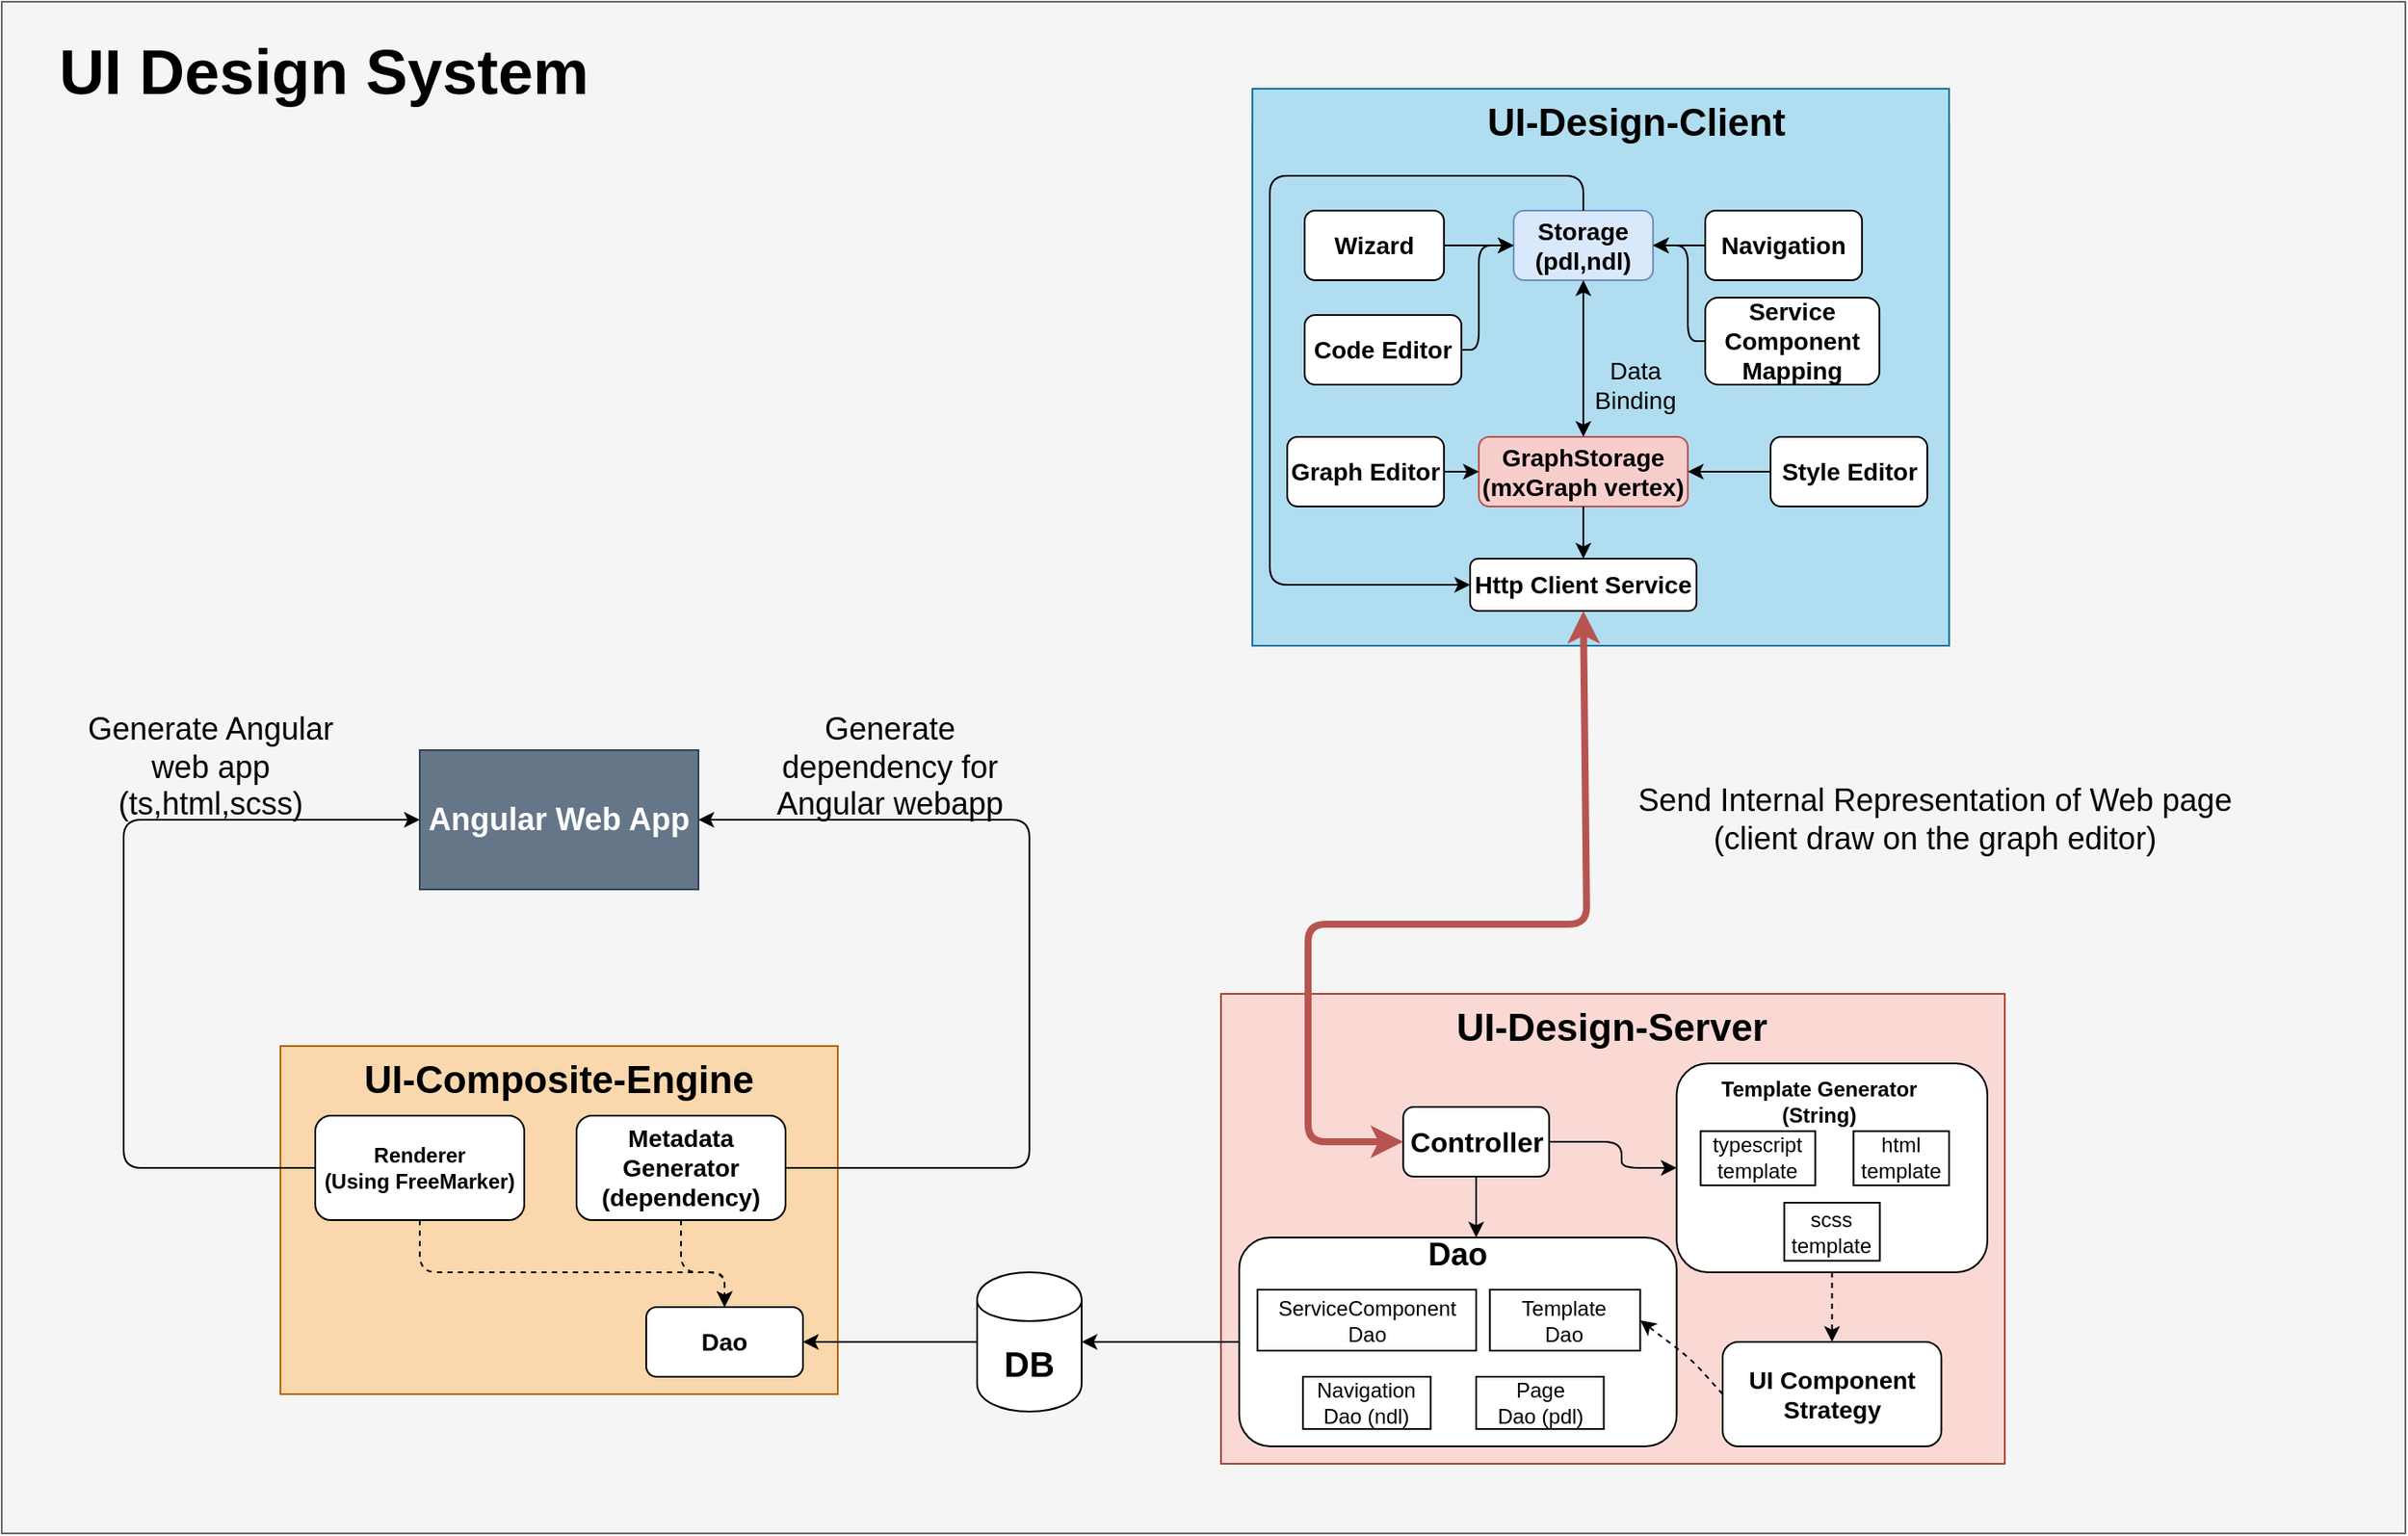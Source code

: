 <mxfile version="14.2.4" type="embed" pages="2">
    <diagram id="6hGFLwfOUW9BJ-s0fimq" name="System Architecture">
        <mxGraphModel dx="2121" dy="1688" grid="1" gridSize="10" guides="1" tooltips="1" connect="1" arrows="1" fold="1" page="1" pageScale="1" pageWidth="827" pageHeight="1169" math="0" shadow="0">
            <root>
                <mxCell id="0"/>
                <mxCell id="1" parent="0"/>
                <mxCell id="84" value="" style="rounded=0;whiteSpace=wrap;html=1;fillColor=#f5f5f5;strokeColor=#666666;fontColor=#333333;" parent="1" vertex="1">
                    <mxGeometry x="-620" y="-90" width="1380" height="880" as="geometry"/>
                </mxCell>
                <mxCell id="33" value="" style="group;fillColor=#b1ddf0;strokeColor=#10739e;" parent="1" vertex="1" connectable="0">
                    <mxGeometry x="98.04" y="-20" width="400" height="300" as="geometry"/>
                </mxCell>
                <mxCell id="32" value="" style="group;fillColor=#b1ddf0;strokeColor=#10739e;" parent="33" vertex="1" connectable="0">
                    <mxGeometry width="400" height="300" as="geometry"/>
                </mxCell>
                <mxCell id="6" value="" style="rounded=0;whiteSpace=wrap;html=1;fillColor=#b1ddf0;strokeColor=#10739e;" parent="32" vertex="1">
                    <mxGeometry y="-20" width="400" height="320" as="geometry"/>
                </mxCell>
                <mxCell id="7" value="&lt;font size=&quot;1&quot;&gt;&lt;b style=&quot;font-size: 22px&quot;&gt;UI-Design-Client&lt;/b&gt;&lt;/font&gt;" style="text;html=1;strokeColor=none;fillColor=none;align=center;verticalAlign=middle;whiteSpace=wrap;rounded=0;" parent="32" vertex="1">
                    <mxGeometry x="128.75" y="-10" width="182.5" height="20" as="geometry"/>
                </mxCell>
                <mxCell id="8" value="&lt;font style=&quot;font-size: 14px&quot;&gt;&lt;b&gt;Wizard&lt;/b&gt;&lt;/font&gt;" style="rounded=1;whiteSpace=wrap;html=1;" parent="32" vertex="1">
                    <mxGeometry x="30" y="50" width="80" height="40" as="geometry"/>
                </mxCell>
                <mxCell id="9" value="&lt;font style=&quot;font-size: 14px&quot;&gt;&lt;b&gt;Storage&lt;br&gt;(pdl,ndl)&lt;/b&gt;&lt;/font&gt;" style="rounded=1;whiteSpace=wrap;html=1;fillColor=#dae8fc;strokeColor=#6c8ebf;" parent="32" vertex="1">
                    <mxGeometry x="150" y="50" width="80" height="40" as="geometry"/>
                </mxCell>
                <mxCell id="10" value="&lt;span style=&quot;font-size: 14px&quot;&gt;&lt;b&gt;GraphStorage&lt;br&gt;(mxGraph vertex)&lt;br&gt;&lt;/b&gt;&lt;/span&gt;" style="rounded=1;whiteSpace=wrap;html=1;fillColor=#f8cecc;strokeColor=#b85450;" parent="32" vertex="1">
                    <mxGeometry x="130" y="180" width="120" height="40" as="geometry"/>
                </mxCell>
                <mxCell id="12" value="" style="endArrow=classic;startArrow=classic;html=1;exitX=0.5;exitY=0;exitDx=0;exitDy=0;entryX=0.5;entryY=1;entryDx=0;entryDy=0;" parent="32" source="10" target="9" edge="1">
                    <mxGeometry width="50" height="50" relative="1" as="geometry">
                        <mxPoint x="240" y="160" as="sourcePoint"/>
                        <mxPoint x="290" y="110" as="targetPoint"/>
                    </mxGeometry>
                </mxCell>
                <mxCell id="13" value="&lt;b style=&quot;font-size: 14px&quot;&gt;Style Editor&lt;/b&gt;" style="rounded=1;whiteSpace=wrap;html=1;" parent="32" vertex="1">
                    <mxGeometry x="297.5" y="180" width="90" height="40" as="geometry"/>
                </mxCell>
                <mxCell id="15" value="" style="endArrow=classic;html=1;exitX=1;exitY=0.5;exitDx=0;exitDy=0;entryX=0;entryY=0.5;entryDx=0;entryDy=0;" parent="32" source="8" target="9" edge="1">
                    <mxGeometry width="50" height="50" relative="1" as="geometry">
                        <mxPoint x="240" y="160" as="sourcePoint"/>
                        <mxPoint x="290" y="110" as="targetPoint"/>
                    </mxGeometry>
                </mxCell>
                <mxCell id="17" value="" style="endArrow=classic;html=1;exitX=0;exitY=0.5;exitDx=0;exitDy=0;entryX=1;entryY=0.5;entryDx=0;entryDy=0;" parent="32" source="13" target="10" edge="1">
                    <mxGeometry width="50" height="50" relative="1" as="geometry">
                        <mxPoint x="240" y="160" as="sourcePoint"/>
                        <mxPoint x="290" y="110" as="targetPoint"/>
                    </mxGeometry>
                </mxCell>
                <mxCell id="18" value="&lt;span style=&quot;font-size: 14px&quot;&gt;&lt;b&gt;Navigation&lt;/b&gt;&lt;/span&gt;" style="rounded=1;whiteSpace=wrap;html=1;" parent="32" vertex="1">
                    <mxGeometry x="260" y="50" width="90" height="40" as="geometry"/>
                </mxCell>
                <mxCell id="19" value="" style="endArrow=classic;html=1;exitX=0;exitY=0.5;exitDx=0;exitDy=0;entryX=1;entryY=0.5;entryDx=0;entryDy=0;" parent="32" source="18" target="9" edge="1">
                    <mxGeometry width="50" height="50" relative="1" as="geometry">
                        <mxPoint x="240" y="160" as="sourcePoint"/>
                        <mxPoint x="290" y="110" as="targetPoint"/>
                    </mxGeometry>
                </mxCell>
                <mxCell id="21" value="&lt;font style=&quot;font-size: 14px&quot;&gt;&lt;b&gt;Service Component Mapping&lt;/b&gt;&lt;/font&gt;" style="rounded=1;whiteSpace=wrap;html=1;" parent="32" vertex="1">
                    <mxGeometry x="260" y="100" width="100" height="50" as="geometry"/>
                </mxCell>
                <mxCell id="22" value="" style="endArrow=classic;html=1;exitX=0;exitY=0.5;exitDx=0;exitDy=0;entryX=1;entryY=0.5;entryDx=0;entryDy=0;" parent="32" source="21" target="9" edge="1">
                    <mxGeometry width="50" height="50" relative="1" as="geometry">
                        <mxPoint x="240" y="160" as="sourcePoint"/>
                        <mxPoint x="290" y="110" as="targetPoint"/>
                        <Array as="points">
                            <mxPoint x="250" y="125"/>
                            <mxPoint x="250" y="70"/>
                        </Array>
                    </mxGeometry>
                </mxCell>
                <mxCell id="23" value="&lt;b style=&quot;font-size: 14px&quot;&gt;Code Editor&lt;/b&gt;" style="rounded=1;whiteSpace=wrap;html=1;" parent="32" vertex="1">
                    <mxGeometry x="30" y="110" width="90" height="40" as="geometry"/>
                </mxCell>
                <mxCell id="24" value="&lt;b style=&quot;font-size: 14px&quot;&gt;Graph Editor&lt;/b&gt;" style="rounded=1;whiteSpace=wrap;html=1;" parent="32" vertex="1">
                    <mxGeometry x="20" y="180" width="90" height="40" as="geometry"/>
                </mxCell>
                <mxCell id="25" value="" style="endArrow=classic;html=1;exitX=1;exitY=0.5;exitDx=0;exitDy=0;entryX=0;entryY=0.5;entryDx=0;entryDy=0;" parent="32" source="23" target="9" edge="1">
                    <mxGeometry width="50" height="50" relative="1" as="geometry">
                        <mxPoint x="240" y="160" as="sourcePoint"/>
                        <mxPoint x="290" y="110" as="targetPoint"/>
                        <Array as="points">
                            <mxPoint x="130" y="130"/>
                            <mxPoint x="130" y="70"/>
                        </Array>
                    </mxGeometry>
                </mxCell>
                <mxCell id="26" value="" style="endArrow=classic;html=1;exitX=1;exitY=0.5;exitDx=0;exitDy=0;entryX=0;entryY=0.5;entryDx=0;entryDy=0;" parent="32" source="24" target="10" edge="1">
                    <mxGeometry width="50" height="50" relative="1" as="geometry">
                        <mxPoint x="240" y="160" as="sourcePoint"/>
                        <mxPoint x="290" y="110" as="targetPoint"/>
                    </mxGeometry>
                </mxCell>
                <mxCell id="27" value="&lt;font style=&quot;font-size: 14px&quot;&gt;&lt;b&gt;Http Client Service&lt;/b&gt;&lt;/font&gt;" style="rounded=1;whiteSpace=wrap;html=1;" parent="32" vertex="1">
                    <mxGeometry x="125" y="250" width="130" height="30" as="geometry"/>
                </mxCell>
                <mxCell id="28" value="" style="endArrow=classic;html=1;exitX=0.5;exitY=0;exitDx=0;exitDy=0;entryX=0;entryY=0.5;entryDx=0;entryDy=0;" parent="32" source="9" target="27" edge="1">
                    <mxGeometry width="50" height="50" relative="1" as="geometry">
                        <mxPoint x="240" y="160" as="sourcePoint"/>
                        <mxPoint x="290" y="110" as="targetPoint"/>
                        <Array as="points">
                            <mxPoint x="190" y="30"/>
                            <mxPoint x="10" y="30"/>
                            <mxPoint x="10" y="265"/>
                        </Array>
                    </mxGeometry>
                </mxCell>
                <mxCell id="29" value="" style="endArrow=classic;html=1;exitX=0.5;exitY=1;exitDx=0;exitDy=0;entryX=0.5;entryY=0;entryDx=0;entryDy=0;" parent="32" source="10" target="27" edge="1">
                    <mxGeometry width="50" height="50" relative="1" as="geometry">
                        <mxPoint x="240" y="160" as="sourcePoint"/>
                        <mxPoint x="290" y="110" as="targetPoint"/>
                    </mxGeometry>
                </mxCell>
                <mxCell id="30" value="&lt;font style=&quot;font-size: 14px&quot;&gt;Data Binding&lt;/font&gt;" style="text;html=1;strokeColor=none;fillColor=none;align=center;verticalAlign=middle;whiteSpace=wrap;rounded=0;" parent="32" vertex="1">
                    <mxGeometry x="200" y="140" width="40" height="20" as="geometry"/>
                </mxCell>
                <mxCell id="61" value="" style="group;fillColor=#fad9d5;strokeColor=#ae4132;" parent="1" vertex="1" connectable="0">
                    <mxGeometry x="80" y="480" width="450" height="270" as="geometry"/>
                </mxCell>
                <mxCell id="34" value="" style="rounded=0;whiteSpace=wrap;html=1;fillColor=#fad9d5;strokeColor=#ae4132;" parent="61" vertex="1">
                    <mxGeometry width="450.0" height="270" as="geometry"/>
                </mxCell>
                <mxCell id="35" value="&lt;font size=&quot;1&quot;&gt;&lt;b style=&quot;font-size: 22px&quot;&gt;UI-Design-Server&lt;/b&gt;&lt;/font&gt;" style="text;html=1;strokeColor=none;fillColor=none;align=center;verticalAlign=middle;whiteSpace=wrap;rounded=0;" parent="61" vertex="1">
                    <mxGeometry x="124.273" y="10" width="201.453" height="20" as="geometry"/>
                </mxCell>
                <mxCell id="37" value="&lt;b&gt;&lt;font style=&quot;font-size: 16px&quot;&gt;Controller&lt;/font&gt;&lt;/b&gt;" style="rounded=1;whiteSpace=wrap;html=1;" parent="61" vertex="1">
                    <mxGeometry x="104.651" y="65" width="83.721" height="40" as="geometry"/>
                </mxCell>
                <mxCell id="40" value="&lt;font style=&quot;font-size: 14px&quot;&gt;&lt;b&gt;UI Component Strategy&lt;/b&gt;&lt;/font&gt;" style="rounded=1;whiteSpace=wrap;html=1;" parent="61" vertex="1">
                    <mxGeometry x="288.026" y="200" width="125.581" height="60" as="geometry"/>
                </mxCell>
                <mxCell id="49" value="" style="group" parent="61" vertex="1" connectable="0">
                    <mxGeometry x="261.63" y="40" width="178.37" height="120" as="geometry"/>
                </mxCell>
                <mxCell id="41" value="" style="rounded=1;whiteSpace=wrap;html=1;" parent="49" vertex="1">
                    <mxGeometry width="178.37" height="120" as="geometry"/>
                </mxCell>
                <mxCell id="42" value="&lt;b&gt;Template Generator&lt;br&gt;(String)&lt;br&gt;&lt;/b&gt;" style="text;html=1;strokeColor=none;fillColor=none;align=center;verticalAlign=middle;whiteSpace=wrap;rounded=0;" parent="49" vertex="1">
                    <mxGeometry x="20" y="11.11" width="122.7" height="22.22" as="geometry"/>
                </mxCell>
                <mxCell id="43" value="scss&lt;br&gt;template" style="rounded=0;whiteSpace=wrap;html=1;" parent="49" vertex="1">
                    <mxGeometry x="61.75" y="80" width="54.88" height="33.33" as="geometry"/>
                </mxCell>
                <mxCell id="44" value="typescript&lt;br&gt;template" style="rounded=0;whiteSpace=wrap;html=1;" parent="49" vertex="1">
                    <mxGeometry x="13.72" y="38.89" width="65.86" height="31.11" as="geometry"/>
                </mxCell>
                <mxCell id="47" value="html&lt;br&gt;template" style="rounded=0;whiteSpace=wrap;html=1;" parent="49" vertex="1">
                    <mxGeometry x="101.53" y="38.89" width="54.88" height="31.11" as="geometry"/>
                </mxCell>
                <mxCell id="50" value="" style="endArrow=classic;html=1;dashed=1;exitX=0.5;exitY=1;exitDx=0;exitDy=0;entryX=0.5;entryY=0;entryDx=0;entryDy=0;" parent="61" source="41" target="40" edge="1">
                    <mxGeometry width="50" height="50" relative="1" as="geometry">
                        <mxPoint x="356.86" y="130" as="sourcePoint"/>
                        <mxPoint x="356.86" y="200" as="targetPoint"/>
                    </mxGeometry>
                </mxCell>
                <mxCell id="58" value="" style="group" parent="61" vertex="1" connectable="0">
                    <mxGeometry x="10.465" y="140" width="251.163" height="120" as="geometry"/>
                </mxCell>
                <mxCell id="36" value="" style="rounded=1;whiteSpace=wrap;html=1;" parent="58" vertex="1">
                    <mxGeometry width="251.163" height="120" as="geometry"/>
                </mxCell>
                <mxCell id="38" value="&lt;font size=&quot;1&quot;&gt;&lt;b style=&quot;font-size: 18px&quot;&gt;Dao&lt;/b&gt;&lt;/font&gt;" style="text;html=1;strokeColor=none;fillColor=none;align=center;verticalAlign=middle;whiteSpace=wrap;rounded=0;" parent="58" vertex="1">
                    <mxGeometry x="104.651" width="41.86" height="20" as="geometry"/>
                </mxCell>
                <mxCell id="53" value="ServiceComponent&lt;br&gt;Dao" style="rounded=0;whiteSpace=wrap;html=1;" parent="58" vertex="1">
                    <mxGeometry x="10.465" y="30" width="125.581" height="35" as="geometry"/>
                </mxCell>
                <mxCell id="55" value="Template&lt;br&gt;Dao" style="rounded=0;whiteSpace=wrap;html=1;" parent="58" vertex="1">
                    <mxGeometry x="143.895" y="30" width="86.337" height="35" as="geometry"/>
                </mxCell>
                <mxCell id="56" value="Page&lt;br&gt;Dao (pdl)" style="rounded=0;whiteSpace=wrap;html=1;" parent="58" vertex="1">
                    <mxGeometry x="136.047" y="80" width="73.256" height="30" as="geometry"/>
                </mxCell>
                <mxCell id="57" value="Navigation&lt;br&gt;Dao (ndl)" style="rounded=0;whiteSpace=wrap;html=1;" parent="58" vertex="1">
                    <mxGeometry x="36.628" y="80" width="73.256" height="30" as="geometry"/>
                </mxCell>
                <mxCell id="59" value="" style="endArrow=classic;html=1;exitX=0.5;exitY=1;exitDx=0;exitDy=0;entryX=0.75;entryY=0;entryDx=0;entryDy=0;" parent="61" source="37" target="38" edge="1">
                    <mxGeometry width="50" height="50" relative="1" as="geometry">
                        <mxPoint x="240.698" y="60" as="sourcePoint"/>
                        <mxPoint x="293.023" y="10" as="targetPoint"/>
                    </mxGeometry>
                </mxCell>
                <mxCell id="60" value="" style="endArrow=classic;html=1;exitX=1;exitY=0.5;exitDx=0;exitDy=0;entryX=0;entryY=0.5;entryDx=0;entryDy=0;" parent="61" source="37" target="41" edge="1">
                    <mxGeometry width="50" height="50" relative="1" as="geometry">
                        <mxPoint x="240.698" y="60" as="sourcePoint"/>
                        <mxPoint x="293.023" y="10" as="targetPoint"/>
                        <Array as="points">
                            <mxPoint x="230" y="85"/>
                            <mxPoint x="230" y="100"/>
                        </Array>
                    </mxGeometry>
                </mxCell>
                <mxCell id="82" value="" style="endArrow=classic;html=1;exitX=0;exitY=0.5;exitDx=0;exitDy=0;entryX=1;entryY=0.5;entryDx=0;entryDy=0;dashed=1;" parent="61" source="40" target="55" edge="1">
                    <mxGeometry width="50" height="50" relative="1" as="geometry">
                        <mxPoint x="80" y="-10" as="sourcePoint"/>
                        <mxPoint x="130" y="-60" as="targetPoint"/>
                        <Array as="points">
                            <mxPoint x="270" y="210"/>
                        </Array>
                    </mxGeometry>
                </mxCell>
                <mxCell id="62" value="" style="endArrow=classic;html=1;exitX=0.5;exitY=1;exitDx=0;exitDy=0;entryX=0;entryY=0.5;entryDx=0;entryDy=0;startArrow=classic;startFill=1;fillColor=#f8cecc;strokeColor=#b85450;strokeWidth=4;" parent="1" source="27" target="37" edge="1">
                    <mxGeometry width="50" height="50" relative="1" as="geometry">
                        <mxPoint x="260" y="490" as="sourcePoint"/>
                        <mxPoint x="310" y="440" as="targetPoint"/>
                        <Array as="points">
                            <mxPoint x="290" y="440"/>
                            <mxPoint x="130" y="440"/>
                            <mxPoint x="130" y="565"/>
                        </Array>
                    </mxGeometry>
                </mxCell>
                <mxCell id="63" value="&lt;font style=&quot;font-size: 20px&quot;&gt;&lt;b&gt;DB&lt;/b&gt;&lt;/font&gt;" style="shape=cylinder;whiteSpace=wrap;html=1;boundedLbl=1;backgroundOutline=1;" parent="1" vertex="1">
                    <mxGeometry x="-60" y="640" width="60" height="80" as="geometry"/>
                </mxCell>
                <mxCell id="64" value="" style="endArrow=classic;html=1;exitX=0;exitY=0.5;exitDx=0;exitDy=0;entryX=1;entryY=0.5;entryDx=0;entryDy=0;" parent="1" source="36" target="63" edge="1">
                    <mxGeometry width="50" height="50" relative="1" as="geometry">
                        <mxPoint x="320" y="530" as="sourcePoint"/>
                        <mxPoint x="370" y="480" as="targetPoint"/>
                    </mxGeometry>
                </mxCell>
                <mxCell id="72" value="&lt;font style=&quot;font-size: 18px&quot;&gt;&lt;b&gt;Angular Web App&lt;/b&gt;&lt;/font&gt;" style="rounded=0;whiteSpace=wrap;html=1;fillColor=#647687;strokeColor=#314354;fontColor=#ffffff;" parent="1" vertex="1">
                    <mxGeometry x="-380" y="340" width="160" height="80" as="geometry"/>
                </mxCell>
                <mxCell id="77" value="" style="group;fillColor=#f8cecc;strokeColor=#b85450;" parent="1" vertex="1" connectable="0">
                    <mxGeometry x="-460" y="510" width="320" height="200" as="geometry"/>
                </mxCell>
                <mxCell id="65" value="" style="rounded=0;whiteSpace=wrap;html=1;fillColor=#fad7ac;strokeColor=#b46504;" parent="77" vertex="1">
                    <mxGeometry width="320" height="200" as="geometry"/>
                </mxCell>
                <mxCell id="66" value="&lt;font style=&quot;font-size: 22px&quot;&gt;&lt;b&gt;UI-Composite-Engine&lt;/b&gt;&lt;/font&gt;" style="text;html=1;strokeColor=none;fillColor=none;align=center;verticalAlign=middle;whiteSpace=wrap;rounded=0;" parent="77" vertex="1">
                    <mxGeometry x="45" y="10" width="230" height="20" as="geometry"/>
                </mxCell>
                <mxCell id="67" value="&lt;font style=&quot;font-size: 14px&quot;&gt;&lt;b&gt;Metadata&lt;br&gt;Generator (dependency)&lt;/b&gt;&lt;/font&gt;" style="rounded=1;whiteSpace=wrap;html=1;" parent="77" vertex="1">
                    <mxGeometry x="170" y="40" width="120" height="60" as="geometry"/>
                </mxCell>
                <mxCell id="68" value="&lt;font style=&quot;font-size: 14px&quot;&gt;&lt;b&gt;Dao&lt;/b&gt;&lt;/font&gt;" style="rounded=1;whiteSpace=wrap;html=1;" parent="77" vertex="1">
                    <mxGeometry x="210" y="150" width="90" height="40" as="geometry"/>
                </mxCell>
                <mxCell id="71" value="&lt;font&gt;&lt;b&gt;&lt;font style=&quot;font-size: 12px&quot;&gt;Renderer&lt;br&gt;(Using FreeMarker)&lt;/font&gt;&lt;br&gt;&lt;/b&gt;&lt;/font&gt;" style="rounded=1;whiteSpace=wrap;html=1;" parent="77" vertex="1">
                    <mxGeometry x="20" y="40" width="120" height="60" as="geometry"/>
                </mxCell>
                <mxCell id="75" value="" style="endArrow=classic;html=1;exitX=0.5;exitY=1;exitDx=0;exitDy=0;entryX=0.5;entryY=0;entryDx=0;entryDy=0;dashed=1;" parent="77" source="71" target="68" edge="1">
                    <mxGeometry width="50" height="50" relative="1" as="geometry">
                        <mxPoint x="250" y="40" as="sourcePoint"/>
                        <mxPoint x="300" y="-10" as="targetPoint"/>
                        <Array as="points">
                            <mxPoint x="80" y="130"/>
                            <mxPoint x="255" y="130"/>
                        </Array>
                    </mxGeometry>
                </mxCell>
                <mxCell id="76" value="" style="endArrow=classic;html=1;exitX=0.5;exitY=1;exitDx=0;exitDy=0;entryX=0.5;entryY=0;entryDx=0;entryDy=0;dashed=1;" parent="77" source="67" target="68" edge="1">
                    <mxGeometry width="50" height="50" relative="1" as="geometry">
                        <mxPoint x="250" y="40" as="sourcePoint"/>
                        <mxPoint x="300" y="-10" as="targetPoint"/>
                        <Array as="points">
                            <mxPoint x="230" y="130"/>
                            <mxPoint x="255" y="130"/>
                        </Array>
                    </mxGeometry>
                </mxCell>
                <mxCell id="70" value="" style="endArrow=classic;html=1;exitX=0;exitY=0.5;exitDx=0;exitDy=0;entryX=1;entryY=0.5;entryDx=0;entryDy=0;" parent="1" source="63" target="68" edge="1">
                    <mxGeometry width="50" height="50" relative="1" as="geometry">
                        <mxPoint x="-190" y="490" as="sourcePoint"/>
                        <mxPoint x="-140" y="440" as="targetPoint"/>
                        <Array as="points"/>
                    </mxGeometry>
                </mxCell>
                <mxCell id="73" value="" style="endArrow=classic;html=1;exitX=0;exitY=0.5;exitDx=0;exitDy=0;entryX=0;entryY=0.5;entryDx=0;entryDy=0;" parent="1" source="71" target="72" edge="1">
                    <mxGeometry width="50" height="50" relative="1" as="geometry">
                        <mxPoint x="-120" y="450" as="sourcePoint"/>
                        <mxPoint x="-70" y="400" as="targetPoint"/>
                        <Array as="points">
                            <mxPoint x="-550" y="580"/>
                            <mxPoint x="-550" y="510"/>
                            <mxPoint x="-550" y="380"/>
                        </Array>
                    </mxGeometry>
                </mxCell>
                <mxCell id="74" value="" style="endArrow=classic;html=1;exitX=1;exitY=0.5;exitDx=0;exitDy=0;entryX=1;entryY=0.5;entryDx=0;entryDy=0;" parent="1" source="67" target="72" edge="1">
                    <mxGeometry width="50" height="50" relative="1" as="geometry">
                        <mxPoint x="-130" y="450" as="sourcePoint"/>
                        <mxPoint x="-80" y="400" as="targetPoint"/>
                        <Array as="points">
                            <mxPoint x="-30" y="580"/>
                            <mxPoint x="-30" y="380"/>
                        </Array>
                    </mxGeometry>
                </mxCell>
                <mxCell id="78" value="&lt;font style=&quot;font-size: 18px&quot;&gt;Generate dependency for Angular webapp&lt;/font&gt;" style="text;html=1;strokeColor=none;fillColor=none;align=center;verticalAlign=middle;whiteSpace=wrap;rounded=0;" parent="1" vertex="1">
                    <mxGeometry x="-190" y="340" width="160" height="20" as="geometry"/>
                </mxCell>
                <mxCell id="80" style="edgeStyle=orthogonalEdgeStyle;rounded=0;orthogonalLoop=1;jettySize=auto;html=1;exitX=0.5;exitY=1;exitDx=0;exitDy=0;" parent="1" source="78" target="78" edge="1">
                    <mxGeometry relative="1" as="geometry"/>
                </mxCell>
                <mxCell id="81" value="&lt;font style=&quot;font-size: 18px&quot;&gt;Generate Angular web app&lt;br&gt;(ts,html,scss)&lt;/font&gt;" style="text;html=1;strokeColor=none;fillColor=none;align=center;verticalAlign=middle;whiteSpace=wrap;rounded=0;" parent="1" vertex="1">
                    <mxGeometry x="-580" y="340" width="160" height="20" as="geometry"/>
                </mxCell>
                <mxCell id="83" value="&lt;font style=&quot;font-size: 18px&quot;&gt;Send Internal Representation of Web page &lt;br&gt;(client draw on the graph editor)&lt;/font&gt;" style="text;html=1;strokeColor=none;fillColor=none;align=center;verticalAlign=middle;whiteSpace=wrap;rounded=0;" parent="1" vertex="1">
                    <mxGeometry x="280" y="370" width="420" height="20" as="geometry"/>
                </mxCell>
                <mxCell id="85" value="&lt;b&gt;&lt;font style=&quot;font-size: 36px&quot;&gt;UI Design System&lt;/font&gt;&lt;/b&gt;" style="text;html=1;strokeColor=none;fillColor=none;align=center;verticalAlign=middle;whiteSpace=wrap;rounded=0;" parent="1" vertex="1">
                    <mxGeometry x="-590" y="-60" width="310" height="20" as="geometry"/>
                </mxCell>
            </root>
        </mxGraphModel>
    </diagram>
    <diagram id="ur_pfEb5-ufn4do76HmH" name="PageUICDL Class Diagram">
        <mxGraphModel dx="2436" dy="827" grid="1" gridSize="10" guides="1" tooltips="1" connect="1" arrows="1" fold="1" page="1" pageScale="1" pageWidth="850" pageHeight="1100" math="0" shadow="0">
            <root>
                <mxCell id="A4yf_fh0j4ve3ehSTuui-0"/>
                <mxCell id="A4yf_fh0j4ve3ehSTuui-1" parent="A4yf_fh0j4ve3ehSTuui-0"/>
                <mxCell id="14pyiHDCrdK1a7-ECYkf-69" value="" style="rounded=0;whiteSpace=wrap;html=1;fontColor=none;align=left;" parent="A4yf_fh0j4ve3ehSTuui-1" vertex="1">
                    <mxGeometry x="-220" y="220" width="1300" height="800" as="geometry"/>
                </mxCell>
                <mxCell id="A4yf_fh0j4ve3ehSTuui-2" value="PageUICDL" style="swimlane;fontStyle=1;childLayout=stackLayout;horizontal=1;startSize=26;fillColor=none;horizontalStack=0;resizeParent=1;resizeParentMax=0;resizeLast=0;collapsible=1;marginBottom=0;" parent="A4yf_fh0j4ve3ehSTuui-1" vertex="1">
                    <mxGeometry x="410" y="230" width="170" height="260" as="geometry"/>
                </mxCell>
                <mxCell id="A4yf_fh0j4ve3ehSTuui-3" value="- id: string" style="text;strokeColor=none;fillColor=none;align=left;verticalAlign=top;spacingLeft=4;spacingRight=4;overflow=hidden;rotatable=0;points=[[0,0.5],[1,0.5]];portConstraint=eastwest;" parent="A4yf_fh0j4ve3ehSTuui-2" vertex="1">
                    <mxGeometry y="26" width="170" height="26" as="geometry"/>
                </mxCell>
                <mxCell id="A4yf_fh0j4ve3ehSTuui-4" value="- selector: string" style="text;strokeColor=none;fillColor=none;align=left;verticalAlign=top;spacingLeft=4;spacingRight=4;overflow=hidden;rotatable=0;points=[[0,0.5],[1,0.5]];portConstraint=eastwest;" parent="A4yf_fh0j4ve3ehSTuui-2" vertex="1">
                    <mxGeometry y="52" width="170" height="26" as="geometry"/>
                </mxCell>
                <mxCell id="A4yf_fh0j4ve3ehSTuui-5" value="- name: string" style="text;strokeColor=none;fillColor=none;align=left;verticalAlign=top;spacingLeft=4;spacingRight=4;overflow=hidden;rotatable=0;points=[[0,0.5],[1,0.5]];portConstraint=eastwest;" parent="A4yf_fh0j4ve3ehSTuui-2" vertex="1">
                    <mxGeometry y="78" width="170" height="26" as="geometry"/>
                </mxCell>
                <mxCell id="14pyiHDCrdK1a7-ECYkf-0" value="- isMain: boolean" style="text;strokeColor=none;fillColor=none;align=left;verticalAlign=top;spacingLeft=4;spacingRight=4;overflow=hidden;rotatable=0;points=[[0,0.5],[1,0.5]];portConstraint=eastwest;" parent="A4yf_fh0j4ve3ehSTuui-2" vertex="1">
                    <mxGeometry y="104" width="170" height="26" as="geometry"/>
                </mxCell>
                <mxCell id="14pyiHDCrdK1a7-ECYkf-1" value="- body: LayoutComponent" style="text;strokeColor=none;fillColor=none;align=left;verticalAlign=top;spacingLeft=4;spacingRight=4;overflow=hidden;rotatable=0;points=[[0,0.5],[1,0.5]];portConstraint=eastwest;" parent="A4yf_fh0j4ve3ehSTuui-2" vertex="1">
                    <mxGeometry y="130" width="170" height="26" as="geometry"/>
                </mxCell>
                <mxCell id="14pyiHDCrdK1a7-ECYkf-2" value="- header: LayoutComponent" style="text;strokeColor=none;fillColor=none;align=left;verticalAlign=top;spacingLeft=4;spacingRight=4;overflow=hidden;rotatable=0;points=[[0,0.5],[1,0.5]];portConstraint=eastwest;" parent="A4yf_fh0j4ve3ehSTuui-2" vertex="1">
                    <mxGeometry y="156" width="170" height="26" as="geometry"/>
                </mxCell>
                <mxCell id="14pyiHDCrdK1a7-ECYkf-3" value="- sidebar: LayoutComponent" style="text;strokeColor=none;fillColor=none;align=left;verticalAlign=top;spacingLeft=4;spacingRight=4;overflow=hidden;rotatable=0;points=[[0,0.5],[1,0.5]];portConstraint=eastwest;" parent="A4yf_fh0j4ve3ehSTuui-2" vertex="1">
                    <mxGeometry y="182" width="170" height="26" as="geometry"/>
                </mxCell>
                <mxCell id="14pyiHDCrdK1a7-ECYkf-4" value="- footer: LayoutComponent" style="text;strokeColor=none;fillColor=none;align=left;verticalAlign=top;spacingLeft=4;spacingRight=4;overflow=hidden;rotatable=0;points=[[0,0.5],[1,0.5]];portConstraint=eastwest;" parent="A4yf_fh0j4ve3ehSTuui-2" vertex="1">
                    <mxGeometry y="208" width="170" height="26" as="geometry"/>
                </mxCell>
                <mxCell id="14pyiHDCrdK1a7-ECYkf-5" value="- asidebar: LayoutComponent" style="text;strokeColor=none;fillColor=none;align=left;verticalAlign=top;spacingLeft=4;spacingRight=4;overflow=hidden;rotatable=0;points=[[0,0.5],[1,0.5]];portConstraint=eastwest;" parent="A4yf_fh0j4ve3ehSTuui-2" vertex="1">
                    <mxGeometry y="234" width="170" height="26" as="geometry"/>
                </mxCell>
                <mxCell id="14pyiHDCrdK1a7-ECYkf-7" value="UIComponent" style="swimlane;fontStyle=1;childLayout=stackLayout;horizontal=1;startSize=26;fillColor=none;horizontalStack=0;resizeParent=1;resizeParentMax=0;resizeLast=0;collapsible=1;marginBottom=0;" parent="A4yf_fh0j4ve3ehSTuui-1" vertex="1">
                    <mxGeometry x="170" y="350" width="140" height="234" as="geometry"/>
                </mxCell>
                <mxCell id="14pyiHDCrdK1a7-ECYkf-8" value="- id: string" style="text;strokeColor=none;fillColor=none;align=left;verticalAlign=top;spacingLeft=4;spacingRight=4;overflow=hidden;rotatable=0;points=[[0,0.5],[1,0.5]];portConstraint=eastwest;" parent="14pyiHDCrdK1a7-ECYkf-7" vertex="1">
                    <mxGeometry y="26" width="140" height="26" as="geometry"/>
                </mxCell>
                <mxCell id="14pyiHDCrdK1a7-ECYkf-9" value="- selector: string" style="text;strokeColor=none;fillColor=none;align=left;verticalAlign=top;spacingLeft=4;spacingRight=4;overflow=hidden;rotatable=0;points=[[0,0.5],[1,0.5]];portConstraint=eastwest;" parent="14pyiHDCrdK1a7-ECYkf-7" vertex="1">
                    <mxGeometry y="52" width="140" height="26" as="geometry"/>
                </mxCell>
                <mxCell id="14pyiHDCrdK1a7-ECYkf-10" value="- category: string" style="text;strokeColor=#6c8ebf;fillColor=#dae8fc;align=left;verticalAlign=top;spacingLeft=4;spacingRight=4;overflow=hidden;rotatable=0;points=[[0,0.5],[1,0.5]];portConstraint=eastwest;" parent="14pyiHDCrdK1a7-ECYkf-7" vertex="1">
                    <mxGeometry y="78" width="140" height="26" as="geometry"/>
                </mxCell>
                <mxCell id="14pyiHDCrdK1a7-ECYkf-22" value="- type: string" style="text;strokeColor=#6c8ebf;fillColor=#dae8fc;align=left;verticalAlign=top;spacingLeft=4;spacingRight=4;overflow=hidden;rotatable=0;points=[[0,0.5],[1,0.5]];portConstraint=eastwest;" parent="14pyiHDCrdK1a7-ECYkf-7" vertex="1">
                    <mxGeometry y="104" width="140" height="26" as="geometry"/>
                </mxCell>
                <mxCell id="14pyiHDCrdK1a7-ECYkf-23" value="- name: string" style="text;strokeColor=none;fillColor=none;align=left;verticalAlign=top;spacingLeft=4;spacingRight=4;overflow=hidden;rotatable=0;points=[[0,0.5],[1,0.5]];portConstraint=eastwest;" parent="14pyiHDCrdK1a7-ECYkf-7" vertex="1">
                    <mxGeometry y="130" width="140" height="26" as="geometry"/>
                </mxCell>
                <mxCell id="14pyiHDCrdK1a7-ECYkf-20" value="- style: object" style="text;strokeColor=none;fillColor=none;align=left;verticalAlign=top;spacingLeft=4;spacingRight=4;overflow=hidden;rotatable=0;points=[[0,0.5],[1,0.5]];portConstraint=eastwest;" parent="14pyiHDCrdK1a7-ECYkf-7" vertex="1">
                    <mxGeometry y="156" width="140" height="26" as="geometry"/>
                </mxCell>
                <mxCell id="14pyiHDCrdK1a7-ECYkf-21" value="- geometry: object" style="text;strokeColor=none;fillColor=none;align=left;verticalAlign=top;spacingLeft=4;spacingRight=4;overflow=hidden;rotatable=0;points=[[0,0.5],[1,0.5]];portConstraint=eastwest;" parent="14pyiHDCrdK1a7-ECYkf-7" vertex="1">
                    <mxGeometry y="182" width="140" height="26" as="geometry"/>
                </mxCell>
                <mxCell id="14pyiHDCrdK1a7-ECYkf-24" value="- properties: object" style="text;strokeColor=none;fillColor=none;align=left;verticalAlign=top;spacingLeft=4;spacingRight=4;overflow=hidden;rotatable=0;points=[[0,0.5],[1,0.5]];portConstraint=eastwest;" parent="14pyiHDCrdK1a7-ECYkf-7" vertex="1">
                    <mxGeometry y="208" width="140" height="26" as="geometry"/>
                </mxCell>
                <mxCell id="14pyiHDCrdK1a7-ECYkf-11" value="CompositeComponent" style="swimlane;fontStyle=1;childLayout=stackLayout;horizontal=1;startSize=26;fillColor=none;horizontalStack=0;resizeParent=1;resizeParentMax=0;resizeLast=0;collapsible=1;marginBottom=0;" parent="A4yf_fh0j4ve3ehSTuui-1" vertex="1">
                    <mxGeometry x="340" y="640" width="270" height="78" as="geometry"/>
                </mxCell>
                <mxCell id="14pyiHDCrdK1a7-ECYkf-12" value="+ serviceComponent: ServiceComponentModel" style="text;strokeColor=none;fillColor=none;align=left;verticalAlign=top;spacingLeft=4;spacingRight=4;overflow=hidden;rotatable=0;points=[[0,0.5],[1,0.5]];portConstraint=eastwest;" parent="14pyiHDCrdK1a7-ECYkf-11" vertex="1">
                    <mxGeometry y="26" width="270" height="26" as="geometry"/>
                </mxCell>
                <mxCell id="14pyiHDCrdK1a7-ECYkf-13" value="+ componentList: UIComponent[]" style="text;strokeColor=#6c8ebf;fillColor=#dae8fc;align=left;verticalAlign=top;spacingLeft=4;spacingRight=4;overflow=hidden;rotatable=0;points=[[0,0.5],[1,0.5]];portConstraint=eastwest;" parent="14pyiHDCrdK1a7-ECYkf-11" vertex="1">
                    <mxGeometry y="52" width="270" height="26" as="geometry"/>
                </mxCell>
                <mxCell id="14pyiHDCrdK1a7-ECYkf-15" value="BasicComponent" style="swimlane;fontStyle=1;childLayout=stackLayout;horizontal=1;startSize=26;fillColor=none;horizontalStack=0;resizeParent=1;resizeParentMax=0;resizeLast=0;collapsible=1;marginBottom=0;" parent="A4yf_fh0j4ve3ehSTuui-1" vertex="1">
                    <mxGeometry x="-10" y="640" width="210" height="50" as="geometry"/>
                </mxCell>
                <mxCell id="14pyiHDCrdK1a7-ECYkf-16" value="+ serviceComponent: ArgumentModel" style="text;strokeColor=none;fillColor=none;align=left;verticalAlign=top;spacingLeft=4;spacingRight=4;overflow=hidden;rotatable=0;points=[[0,0.5],[1,0.5]];portConstraint=eastwest;" parent="14pyiHDCrdK1a7-ECYkf-15" vertex="1">
                    <mxGeometry y="26" width="210" height="24" as="geometry"/>
                </mxCell>
                <mxCell id="14pyiHDCrdK1a7-ECYkf-19" value="" style="endArrow=diamondThin;endFill=1;endSize=24;html=1;entryX=1;entryY=0.5;entryDx=0;entryDy=0;exitX=1;exitY=0.5;exitDx=0;exitDy=0;" parent="A4yf_fh0j4ve3ehSTuui-1" source="14pyiHDCrdK1a7-ECYkf-24" target="14pyiHDCrdK1a7-ECYkf-13" edge="1">
                    <mxGeometry width="160" relative="1" as="geometry">
                        <mxPoint x="340" y="380" as="sourcePoint"/>
                        <mxPoint x="500" y="380" as="targetPoint"/>
                        <Array as="points">
                            <mxPoint x="410" y="571"/>
                            <mxPoint x="490" y="571"/>
                            <mxPoint x="680" y="571"/>
                            <mxPoint x="680" y="610"/>
                            <mxPoint x="680" y="705"/>
                        </Array>
                    </mxGeometry>
                </mxCell>
                <mxCell id="14pyiHDCrdK1a7-ECYkf-25" value="Extends" style="endArrow=block;endSize=16;endFill=0;html=1;exitX=0.5;exitY=0;exitDx=0;exitDy=0;noLabel=1;fontColor=none;" parent="A4yf_fh0j4ve3ehSTuui-1" source="14pyiHDCrdK1a7-ECYkf-15" edge="1">
                    <mxGeometry width="160" relative="1" as="geometry">
                        <mxPoint x="340" y="510" as="sourcePoint"/>
                        <mxPoint x="240" y="584" as="targetPoint"/>
                        <Array as="points">
                            <mxPoint x="95" y="620"/>
                            <mxPoint x="240" y="620"/>
                        </Array>
                    </mxGeometry>
                </mxCell>
                <mxCell id="14pyiHDCrdK1a7-ECYkf-26" value="Extends" style="endArrow=block;endSize=16;endFill=0;html=1;exitX=0.5;exitY=0;exitDx=0;exitDy=0;noLabel=1;fontColor=none;" parent="A4yf_fh0j4ve3ehSTuui-1" source="14pyiHDCrdK1a7-ECYkf-11" target="14pyiHDCrdK1a7-ECYkf-24" edge="1">
                    <mxGeometry width="160" relative="1" as="geometry">
                        <mxPoint x="105" y="650" as="sourcePoint"/>
                        <mxPoint x="254.48" y="594.182" as="targetPoint"/>
                        <Array as="points">
                            <mxPoint x="475" y="620"/>
                            <mxPoint x="241" y="620"/>
                        </Array>
                    </mxGeometry>
                </mxCell>
                <mxCell id="14pyiHDCrdK1a7-ECYkf-27" value="LayoutComponent" style="swimlane;fontStyle=1;childLayout=stackLayout;horizontal=1;startSize=26;fillColor=none;horizontalStack=0;resizeParent=1;resizeParentMax=0;resizeLast=0;collapsible=1;marginBottom=0;fontColor=none;" parent="A4yf_fh0j4ve3ehSTuui-1" vertex="1">
                    <mxGeometry x="640" y="770" width="140" height="30" as="geometry"/>
                </mxCell>
                <mxCell id="14pyiHDCrdK1a7-ECYkf-31" value="FormComponent" style="swimlane;fontStyle=1;childLayout=stackLayout;horizontal=1;startSize=26;fillColor=none;horizontalStack=0;resizeParent=1;resizeParentMax=0;resizeLast=0;collapsible=1;marginBottom=0;fontColor=none;" parent="A4yf_fh0j4ve3ehSTuui-1" vertex="1">
                    <mxGeometry x="260" y="770" width="140" height="40" as="geometry"/>
                </mxCell>
                <mxCell id="14pyiHDCrdK1a7-ECYkf-35" value="CardComponent" style="swimlane;fontStyle=1;childLayout=stackLayout;horizontal=1;startSize=26;fillColor=none;horizontalStack=0;resizeParent=1;resizeParentMax=0;resizeLast=0;collapsible=1;marginBottom=0;fontColor=none;" parent="A4yf_fh0j4ve3ehSTuui-1" vertex="1">
                    <mxGeometry x="410" y="770" width="210" height="86" as="geometry"/>
                </mxCell>
                <mxCell id="14pyiHDCrdK1a7-ECYkf-36" value="- header: string" style="text;strokeColor=none;fillColor=none;align=left;verticalAlign=top;spacingLeft=4;spacingRight=4;overflow=hidden;rotatable=0;points=[[0,0.5],[1,0.5]];portConstraint=eastwest;" parent="14pyiHDCrdK1a7-ECYkf-35" vertex="1">
                    <mxGeometry y="26" width="210" height="26" as="geometry"/>
                </mxCell>
                <mxCell id="14pyiHDCrdK1a7-ECYkf-52" value="" style="line;strokeWidth=1;fillColor=none;align=left;verticalAlign=middle;spacingTop=-1;spacingLeft=3;spacingRight=3;rotatable=0;labelPosition=right;points=[];portConstraint=eastwest;fontColor=none;" parent="14pyiHDCrdK1a7-ECYkf-35" vertex="1">
                    <mxGeometry y="52" width="210" height="8" as="geometry"/>
                </mxCell>
                <mxCell id="14pyiHDCrdK1a7-ECYkf-53" value="+ setName(name): CardComponent" style="text;strokeColor=#b85450;fillColor=#f8cecc;align=left;verticalAlign=top;spacingLeft=4;spacingRight=4;overflow=hidden;rotatable=0;points=[[0,0.5],[1,0.5]];portConstraint=eastwest;" parent="14pyiHDCrdK1a7-ECYkf-35" vertex="1">
                    <mxGeometry y="60" width="210" height="26" as="geometry"/>
                </mxCell>
                <mxCell id="14pyiHDCrdK1a7-ECYkf-39" value="ButtonComponent" style="swimlane;fontStyle=1;childLayout=stackLayout;horizontal=1;startSize=26;fillColor=none;horizontalStack=0;resizeParent=1;resizeParentMax=0;resizeLast=0;collapsible=1;marginBottom=0;fontColor=none;" parent="A4yf_fh0j4ve3ehSTuui-1" vertex="1">
                    <mxGeometry x="100" y="770" width="140" height="104" as="geometry"/>
                </mxCell>
                <mxCell id="14pyiHDCrdK1a7-ECYkf-40" value="- text: string" style="text;strokeColor=none;fillColor=none;align=left;verticalAlign=top;spacingLeft=4;spacingRight=4;overflow=hidden;rotatable=0;points=[[0,0.5],[1,0.5]];portConstraint=eastwest;" parent="14pyiHDCrdK1a7-ECYkf-39" vertex="1">
                    <mxGeometry y="26" width="140" height="26" as="geometry"/>
                </mxCell>
                <mxCell id="14pyiHDCrdK1a7-ECYkf-41" value="- href: string" style="text;strokeColor=none;fillColor=none;align=left;verticalAlign=top;spacingLeft=4;spacingRight=4;overflow=hidden;rotatable=0;points=[[0,0.5],[1,0.5]];portConstraint=eastwest;" parent="14pyiHDCrdK1a7-ECYkf-39" vertex="1">
                    <mxGeometry y="52" width="140" height="26" as="geometry"/>
                </mxCell>
                <mxCell id="14pyiHDCrdK1a7-ECYkf-42" value="- trigger: boolean" style="text;strokeColor=none;fillColor=none;align=left;verticalAlign=top;spacingLeft=4;spacingRight=4;overflow=hidden;rotatable=0;points=[[0,0.5],[1,0.5]];portConstraint=eastwest;" parent="14pyiHDCrdK1a7-ECYkf-39" vertex="1">
                    <mxGeometry y="78" width="140" height="26" as="geometry"/>
                </mxCell>
                <mxCell id="14pyiHDCrdK1a7-ECYkf-43" value="TextComponent" style="swimlane;fontStyle=1;childLayout=stackLayout;horizontal=1;startSize=26;fillColor=none;horizontalStack=0;resizeParent=1;resizeParentMax=0;resizeLast=0;collapsible=1;marginBottom=0;fontColor=none;" parent="A4yf_fh0j4ve3ehSTuui-1" vertex="1">
                    <mxGeometry x="-50" y="770" width="140" height="78" as="geometry"/>
                </mxCell>
                <mxCell id="14pyiHDCrdK1a7-ECYkf-44" value="- text: string" style="text;strokeColor=none;fillColor=none;align=left;verticalAlign=top;spacingLeft=4;spacingRight=4;overflow=hidden;rotatable=0;points=[[0,0.5],[1,0.5]];portConstraint=eastwest;" parent="14pyiHDCrdK1a7-ECYkf-43" vertex="1">
                    <mxGeometry y="26" width="140" height="26" as="geometry"/>
                </mxCell>
                <mxCell id="14pyiHDCrdK1a7-ECYkf-45" value="- href: string" style="text;strokeColor=none;fillColor=none;align=left;verticalAlign=top;spacingLeft=4;spacingRight=4;overflow=hidden;rotatable=0;points=[[0,0.5],[1,0.5]];portConstraint=eastwest;" parent="14pyiHDCrdK1a7-ECYkf-43" vertex="1">
                    <mxGeometry y="52" width="140" height="26" as="geometry"/>
                </mxCell>
                <mxCell id="14pyiHDCrdK1a7-ECYkf-47" value="InputTextComponent" style="swimlane;fontStyle=1;childLayout=stackLayout;horizontal=1;startSize=26;fillColor=none;horizontalStack=0;resizeParent=1;resizeParentMax=0;resizeLast=0;collapsible=1;marginBottom=0;fontColor=none;" parent="A4yf_fh0j4ve3ehSTuui-1" vertex="1">
                    <mxGeometry x="-200" y="770" width="140" height="78" as="geometry"/>
                </mxCell>
                <mxCell id="14pyiHDCrdK1a7-ECYkf-48" value="- typeInfo: string" style="text;strokeColor=none;fillColor=none;align=left;verticalAlign=top;spacingLeft=4;spacingRight=4;overflow=hidden;rotatable=0;points=[[0,0.5],[1,0.5]];portConstraint=eastwest;" parent="14pyiHDCrdK1a7-ECYkf-47" vertex="1">
                    <mxGeometry y="26" width="140" height="26" as="geometry"/>
                </mxCell>
                <mxCell id="14pyiHDCrdK1a7-ECYkf-49" value="- description: string" style="text;strokeColor=none;fillColor=none;align=left;verticalAlign=top;spacingLeft=4;spacingRight=4;overflow=hidden;rotatable=0;points=[[0,0.5],[1,0.5]];portConstraint=eastwest;" parent="14pyiHDCrdK1a7-ECYkf-47" vertex="1">
                    <mxGeometry y="52" width="140" height="26" as="geometry"/>
                </mxCell>
                <mxCell id="14pyiHDCrdK1a7-ECYkf-51" value="" style="endArrow=diamondThin;endFill=1;endSize=24;html=1;entryX=1;entryY=0.5;entryDx=0;entryDy=0;exitX=1;exitY=0.5;exitDx=0;exitDy=0;" parent="A4yf_fh0j4ve3ehSTuui-1" source="14pyiHDCrdK1a7-ECYkf-27" target="14pyiHDCrdK1a7-ECYkf-1" edge="1">
                    <mxGeometry width="160" relative="1" as="geometry">
                        <mxPoint x="700" y="809" as="sourcePoint"/>
                        <mxPoint x="620" y="715" as="targetPoint"/>
                        <Array as="points">
                            <mxPoint x="800" y="785"/>
                            <mxPoint x="800" y="530"/>
                            <mxPoint x="800" y="500"/>
                            <mxPoint x="800" y="373"/>
                        </Array>
                    </mxGeometry>
                </mxCell>
                <mxCell id="14pyiHDCrdK1a7-ECYkf-56" value="" style="group;fontStyle=0" parent="A4yf_fh0j4ve3ehSTuui-1" vertex="1" connectable="0">
                    <mxGeometry x="540" y="880" width="510" height="120" as="geometry"/>
                </mxCell>
                <mxCell id="14pyiHDCrdK1a7-ECYkf-54" value="Note" style="shape=umlFrame;whiteSpace=wrap;html=1;fontColor=none;" parent="14pyiHDCrdK1a7-ECYkf-56" vertex="1">
                    <mxGeometry width="510" height="120" as="geometry"/>
                </mxCell>
                <mxCell id="14pyiHDCrdK1a7-ECYkf-55" value="setName(name : string): CardComponent {&#10;       let uiComponentBuilder = UIComponenFactory.uicomponentBuilders.get(this.id);&#10;       return uiComponentBuilder.setName(name)&#10;                   .build();&#10;}" style="text;align=left;fontStyle=1;verticalAlign=middle;spacingLeft=3;spacingRight=3;strokeColor=none;rotatable=0;points=[[0,0.5],[1,0.5]];portConstraint=eastwest;fontColor=none;" parent="14pyiHDCrdK1a7-ECYkf-56" vertex="1">
                    <mxGeometry x="10" y="54" width="250" height="26" as="geometry"/>
                </mxCell>
                <mxCell id="14pyiHDCrdK1a7-ECYkf-57" value="" style="endArrow=none;dashed=1;html=1;dashPattern=1 3;strokeWidth=2;fontColor=none;exitX=1;exitY=0.5;exitDx=0;exitDy=0;entryX=0.354;entryY=0;entryDx=0;entryDy=0;entryPerimeter=0;" parent="A4yf_fh0j4ve3ehSTuui-1" source="14pyiHDCrdK1a7-ECYkf-53" target="14pyiHDCrdK1a7-ECYkf-54" edge="1">
                    <mxGeometry width="50" height="50" relative="1" as="geometry">
                        <mxPoint x="710" y="820" as="sourcePoint"/>
                        <mxPoint x="760" y="770" as="targetPoint"/>
                    </mxGeometry>
                </mxCell>
                <mxCell id="14pyiHDCrdK1a7-ECYkf-62" value="Extends" style="endArrow=block;endSize=16;endFill=0;html=1;exitX=0.448;exitY=0.019;exitDx=0;exitDy=0;exitPerimeter=0;noLabel=1;fontColor=none;entryX=0.5;entryY=1;entryDx=0;entryDy=0;" parent="A4yf_fh0j4ve3ehSTuui-1" source="14pyiHDCrdK1a7-ECYkf-43" target="14pyiHDCrdK1a7-ECYkf-15" edge="1">
                    <mxGeometry width="160" relative="1" as="geometry">
                        <mxPoint x="50" y="700" as="sourcePoint"/>
                        <mxPoint x="91" y="692" as="targetPoint"/>
                        <Array as="points">
                            <mxPoint x="13" y="740"/>
                            <mxPoint x="95" y="740"/>
                        </Array>
                    </mxGeometry>
                </mxCell>
                <mxCell id="14pyiHDCrdK1a7-ECYkf-63" value="Extends" style="endArrow=block;endSize=16;endFill=0;html=1;exitX=0.5;exitY=0;exitDx=0;exitDy=0;noLabel=1;fontColor=none;entryX=0.506;entryY=0.999;entryDx=0;entryDy=0;entryPerimeter=0;" parent="A4yf_fh0j4ve3ehSTuui-1" source="14pyiHDCrdK1a7-ECYkf-39" target="14pyiHDCrdK1a7-ECYkf-16" edge="1">
                    <mxGeometry width="160" relative="1" as="geometry">
                        <mxPoint x="22.72" y="781.482" as="sourcePoint"/>
                        <mxPoint x="90" y="690" as="targetPoint"/>
                        <Array as="points">
                            <mxPoint x="170" y="740"/>
                            <mxPoint x="96" y="740"/>
                            <mxPoint x="96" y="710"/>
                        </Array>
                    </mxGeometry>
                </mxCell>
                <mxCell id="14pyiHDCrdK1a7-ECYkf-64" value="Extends" style="endArrow=block;endSize=16;endFill=0;html=1;exitX=0.5;exitY=0;exitDx=0;exitDy=0;noLabel=1;fontColor=none;entryX=0.501;entryY=0.993;entryDx=0;entryDy=0;entryPerimeter=0;" parent="A4yf_fh0j4ve3ehSTuui-1" source="14pyiHDCrdK1a7-ECYkf-47" target="14pyiHDCrdK1a7-ECYkf-16" edge="1">
                    <mxGeometry width="160" relative="1" as="geometry">
                        <mxPoint x="180" y="780.0" as="sourcePoint"/>
                        <mxPoint x="106.26" y="699.976" as="targetPoint"/>
                        <Array as="points">
                            <mxPoint x="-130" y="740"/>
                            <mxPoint x="95" y="740"/>
                            <mxPoint x="95" y="720"/>
                        </Array>
                    </mxGeometry>
                </mxCell>
                <mxCell id="14pyiHDCrdK1a7-ECYkf-65" value="Extends" style="endArrow=block;endSize=16;endFill=0;html=1;exitX=0.5;exitY=0;exitDx=0;exitDy=0;noLabel=1;fontColor=none;entryX=0.525;entryY=1.009;entryDx=0;entryDy=0;entryPerimeter=0;" parent="A4yf_fh0j4ve3ehSTuui-1" source="14pyiHDCrdK1a7-ECYkf-27" target="14pyiHDCrdK1a7-ECYkf-13" edge="1">
                    <mxGeometry width="160" relative="1" as="geometry">
                        <mxPoint x="180" y="780" as="sourcePoint"/>
                        <mxPoint x="106.26" y="699.976" as="targetPoint"/>
                        <Array as="points">
                            <mxPoint x="710" y="750"/>
                            <mxPoint x="482" y="750"/>
                        </Array>
                    </mxGeometry>
                </mxCell>
                <mxCell id="14pyiHDCrdK1a7-ECYkf-67" value="Extends" style="endArrow=block;endSize=16;endFill=0;html=1;exitX=0.5;exitY=0;exitDx=0;exitDy=0;noLabel=1;fontColor=none;entryX=0.526;entryY=1;entryDx=0;entryDy=0;entryPerimeter=0;" parent="A4yf_fh0j4ve3ehSTuui-1" source="14pyiHDCrdK1a7-ECYkf-35" target="14pyiHDCrdK1a7-ECYkf-13" edge="1">
                    <mxGeometry width="160" relative="1" as="geometry">
                        <mxPoint x="720" y="780" as="sourcePoint"/>
                        <mxPoint x="480" y="720" as="targetPoint"/>
                        <Array as="points">
                            <mxPoint x="515" y="750"/>
                            <mxPoint x="482" y="750"/>
                        </Array>
                    </mxGeometry>
                </mxCell>
                <mxCell id="14pyiHDCrdK1a7-ECYkf-68" value="Extends" style="endArrow=block;endSize=16;endFill=0;html=1;exitX=0.5;exitY=0;exitDx=0;exitDy=0;noLabel=1;fontColor=none;entryX=0.526;entryY=1;entryDx=0;entryDy=0;entryPerimeter=0;" parent="A4yf_fh0j4ve3ehSTuui-1" source="14pyiHDCrdK1a7-ECYkf-31" target="14pyiHDCrdK1a7-ECYkf-13" edge="1">
                    <mxGeometry width="160" relative="1" as="geometry">
                        <mxPoint x="720" y="780.0" as="sourcePoint"/>
                        <mxPoint x="480" y="720" as="targetPoint"/>
                        <Array as="points">
                            <mxPoint x="330" y="750"/>
                            <mxPoint x="482" y="750"/>
                        </Array>
                    </mxGeometry>
                </mxCell>
            </root>
        </mxGraphModel>
    </diagram>
</mxfile>